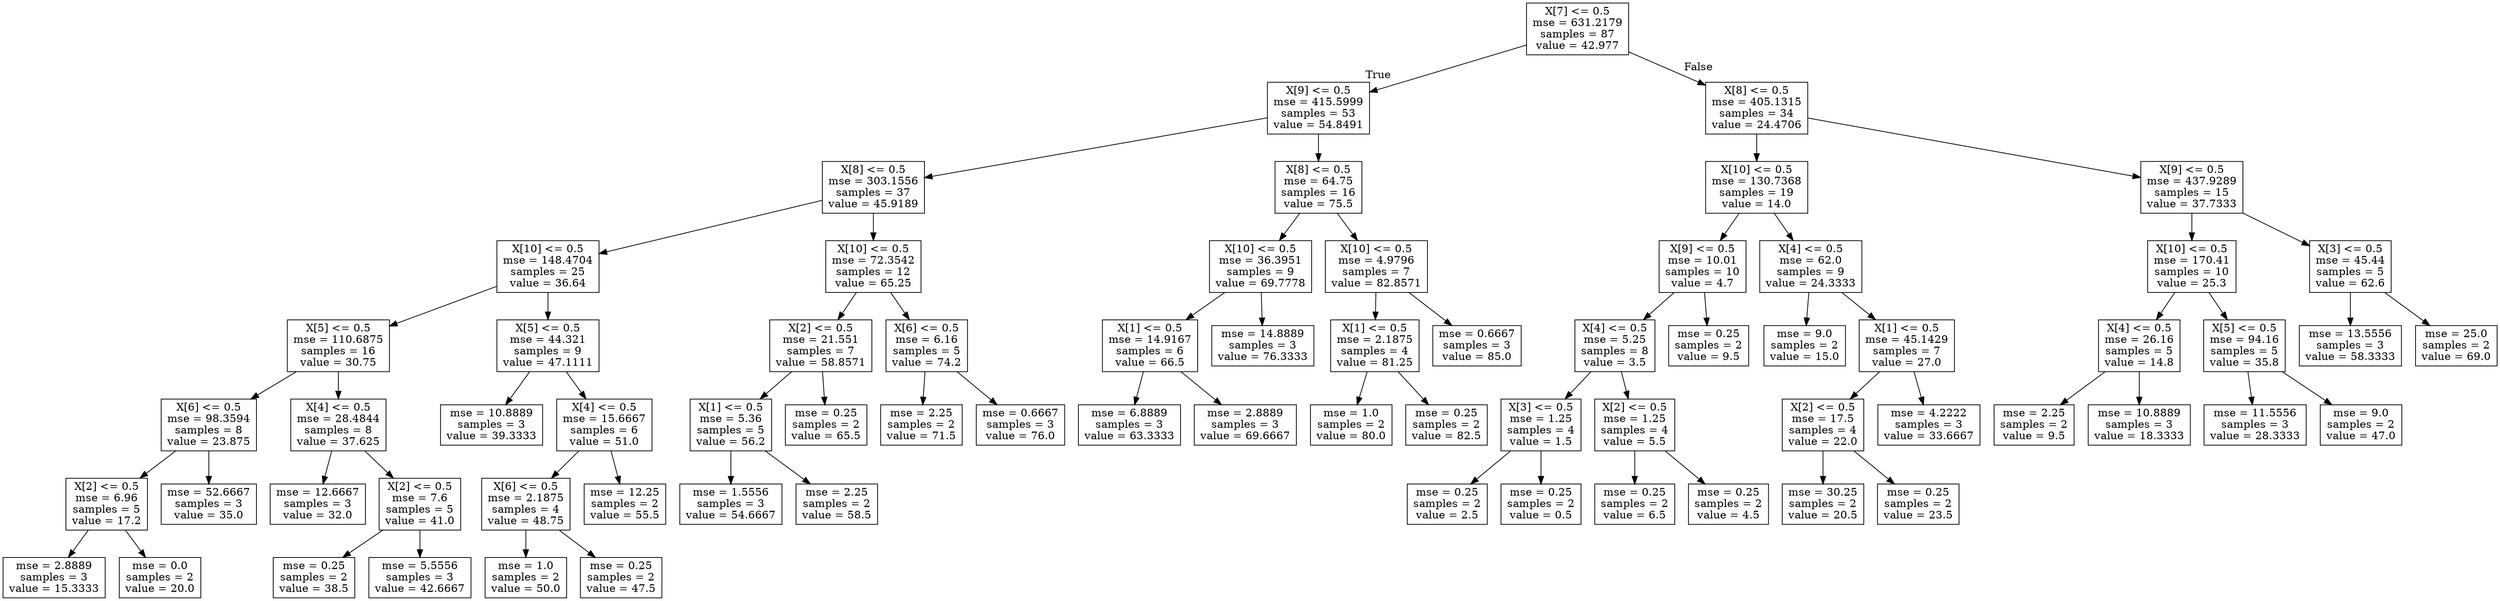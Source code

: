 digraph Tree {
node [shape=box] ;
0 [label="X[7] <= 0.5\nmse = 631.2179\nsamples = 87\nvalue = 42.977"] ;
1 [label="X[9] <= 0.5\nmse = 415.5999\nsamples = 53\nvalue = 54.8491"] ;
0 -> 1 [labeldistance=2.5, labelangle=45, headlabel="True"] ;
2 [label="X[8] <= 0.5\nmse = 303.1556\nsamples = 37\nvalue = 45.9189"] ;
1 -> 2 ;
3 [label="X[10] <= 0.5\nmse = 148.4704\nsamples = 25\nvalue = 36.64"] ;
2 -> 3 ;
4 [label="X[5] <= 0.5\nmse = 110.6875\nsamples = 16\nvalue = 30.75"] ;
3 -> 4 ;
5 [label="X[6] <= 0.5\nmse = 98.3594\nsamples = 8\nvalue = 23.875"] ;
4 -> 5 ;
6 [label="X[2] <= 0.5\nmse = 6.96\nsamples = 5\nvalue = 17.2"] ;
5 -> 6 ;
7 [label="mse = 2.8889\nsamples = 3\nvalue = 15.3333"] ;
6 -> 7 ;
8 [label="mse = 0.0\nsamples = 2\nvalue = 20.0"] ;
6 -> 8 ;
9 [label="mse = 52.6667\nsamples = 3\nvalue = 35.0"] ;
5 -> 9 ;
10 [label="X[4] <= 0.5\nmse = 28.4844\nsamples = 8\nvalue = 37.625"] ;
4 -> 10 ;
11 [label="mse = 12.6667\nsamples = 3\nvalue = 32.0"] ;
10 -> 11 ;
12 [label="X[2] <= 0.5\nmse = 7.6\nsamples = 5\nvalue = 41.0"] ;
10 -> 12 ;
13 [label="mse = 0.25\nsamples = 2\nvalue = 38.5"] ;
12 -> 13 ;
14 [label="mse = 5.5556\nsamples = 3\nvalue = 42.6667"] ;
12 -> 14 ;
15 [label="X[5] <= 0.5\nmse = 44.321\nsamples = 9\nvalue = 47.1111"] ;
3 -> 15 ;
16 [label="mse = 10.8889\nsamples = 3\nvalue = 39.3333"] ;
15 -> 16 ;
17 [label="X[4] <= 0.5\nmse = 15.6667\nsamples = 6\nvalue = 51.0"] ;
15 -> 17 ;
18 [label="X[6] <= 0.5\nmse = 2.1875\nsamples = 4\nvalue = 48.75"] ;
17 -> 18 ;
19 [label="mse = 1.0\nsamples = 2\nvalue = 50.0"] ;
18 -> 19 ;
20 [label="mse = 0.25\nsamples = 2\nvalue = 47.5"] ;
18 -> 20 ;
21 [label="mse = 12.25\nsamples = 2\nvalue = 55.5"] ;
17 -> 21 ;
22 [label="X[10] <= 0.5\nmse = 72.3542\nsamples = 12\nvalue = 65.25"] ;
2 -> 22 ;
23 [label="X[2] <= 0.5\nmse = 21.551\nsamples = 7\nvalue = 58.8571"] ;
22 -> 23 ;
24 [label="X[1] <= 0.5\nmse = 5.36\nsamples = 5\nvalue = 56.2"] ;
23 -> 24 ;
25 [label="mse = 1.5556\nsamples = 3\nvalue = 54.6667"] ;
24 -> 25 ;
26 [label="mse = 2.25\nsamples = 2\nvalue = 58.5"] ;
24 -> 26 ;
27 [label="mse = 0.25\nsamples = 2\nvalue = 65.5"] ;
23 -> 27 ;
28 [label="X[6] <= 0.5\nmse = 6.16\nsamples = 5\nvalue = 74.2"] ;
22 -> 28 ;
29 [label="mse = 2.25\nsamples = 2\nvalue = 71.5"] ;
28 -> 29 ;
30 [label="mse = 0.6667\nsamples = 3\nvalue = 76.0"] ;
28 -> 30 ;
31 [label="X[8] <= 0.5\nmse = 64.75\nsamples = 16\nvalue = 75.5"] ;
1 -> 31 ;
32 [label="X[10] <= 0.5\nmse = 36.3951\nsamples = 9\nvalue = 69.7778"] ;
31 -> 32 ;
33 [label="X[1] <= 0.5\nmse = 14.9167\nsamples = 6\nvalue = 66.5"] ;
32 -> 33 ;
34 [label="mse = 6.8889\nsamples = 3\nvalue = 63.3333"] ;
33 -> 34 ;
35 [label="mse = 2.8889\nsamples = 3\nvalue = 69.6667"] ;
33 -> 35 ;
36 [label="mse = 14.8889\nsamples = 3\nvalue = 76.3333"] ;
32 -> 36 ;
37 [label="X[10] <= 0.5\nmse = 4.9796\nsamples = 7\nvalue = 82.8571"] ;
31 -> 37 ;
38 [label="X[1] <= 0.5\nmse = 2.1875\nsamples = 4\nvalue = 81.25"] ;
37 -> 38 ;
39 [label="mse = 1.0\nsamples = 2\nvalue = 80.0"] ;
38 -> 39 ;
40 [label="mse = 0.25\nsamples = 2\nvalue = 82.5"] ;
38 -> 40 ;
41 [label="mse = 0.6667\nsamples = 3\nvalue = 85.0"] ;
37 -> 41 ;
42 [label="X[8] <= 0.5\nmse = 405.1315\nsamples = 34\nvalue = 24.4706"] ;
0 -> 42 [labeldistance=2.5, labelangle=-45, headlabel="False"] ;
43 [label="X[10] <= 0.5\nmse = 130.7368\nsamples = 19\nvalue = 14.0"] ;
42 -> 43 ;
44 [label="X[9] <= 0.5\nmse = 10.01\nsamples = 10\nvalue = 4.7"] ;
43 -> 44 ;
45 [label="X[4] <= 0.5\nmse = 5.25\nsamples = 8\nvalue = 3.5"] ;
44 -> 45 ;
46 [label="X[3] <= 0.5\nmse = 1.25\nsamples = 4\nvalue = 1.5"] ;
45 -> 46 ;
47 [label="mse = 0.25\nsamples = 2\nvalue = 2.5"] ;
46 -> 47 ;
48 [label="mse = 0.25\nsamples = 2\nvalue = 0.5"] ;
46 -> 48 ;
49 [label="X[2] <= 0.5\nmse = 1.25\nsamples = 4\nvalue = 5.5"] ;
45 -> 49 ;
50 [label="mse = 0.25\nsamples = 2\nvalue = 6.5"] ;
49 -> 50 ;
51 [label="mse = 0.25\nsamples = 2\nvalue = 4.5"] ;
49 -> 51 ;
52 [label="mse = 0.25\nsamples = 2\nvalue = 9.5"] ;
44 -> 52 ;
53 [label="X[4] <= 0.5\nmse = 62.0\nsamples = 9\nvalue = 24.3333"] ;
43 -> 53 ;
54 [label="mse = 9.0\nsamples = 2\nvalue = 15.0"] ;
53 -> 54 ;
55 [label="X[1] <= 0.5\nmse = 45.1429\nsamples = 7\nvalue = 27.0"] ;
53 -> 55 ;
56 [label="X[2] <= 0.5\nmse = 17.5\nsamples = 4\nvalue = 22.0"] ;
55 -> 56 ;
57 [label="mse = 30.25\nsamples = 2\nvalue = 20.5"] ;
56 -> 57 ;
58 [label="mse = 0.25\nsamples = 2\nvalue = 23.5"] ;
56 -> 58 ;
59 [label="mse = 4.2222\nsamples = 3\nvalue = 33.6667"] ;
55 -> 59 ;
60 [label="X[9] <= 0.5\nmse = 437.9289\nsamples = 15\nvalue = 37.7333"] ;
42 -> 60 ;
61 [label="X[10] <= 0.5\nmse = 170.41\nsamples = 10\nvalue = 25.3"] ;
60 -> 61 ;
62 [label="X[4] <= 0.5\nmse = 26.16\nsamples = 5\nvalue = 14.8"] ;
61 -> 62 ;
63 [label="mse = 2.25\nsamples = 2\nvalue = 9.5"] ;
62 -> 63 ;
64 [label="mse = 10.8889\nsamples = 3\nvalue = 18.3333"] ;
62 -> 64 ;
65 [label="X[5] <= 0.5\nmse = 94.16\nsamples = 5\nvalue = 35.8"] ;
61 -> 65 ;
66 [label="mse = 11.5556\nsamples = 3\nvalue = 28.3333"] ;
65 -> 66 ;
67 [label="mse = 9.0\nsamples = 2\nvalue = 47.0"] ;
65 -> 67 ;
68 [label="X[3] <= 0.5\nmse = 45.44\nsamples = 5\nvalue = 62.6"] ;
60 -> 68 ;
69 [label="mse = 13.5556\nsamples = 3\nvalue = 58.3333"] ;
68 -> 69 ;
70 [label="mse = 25.0\nsamples = 2\nvalue = 69.0"] ;
68 -> 70 ;
}